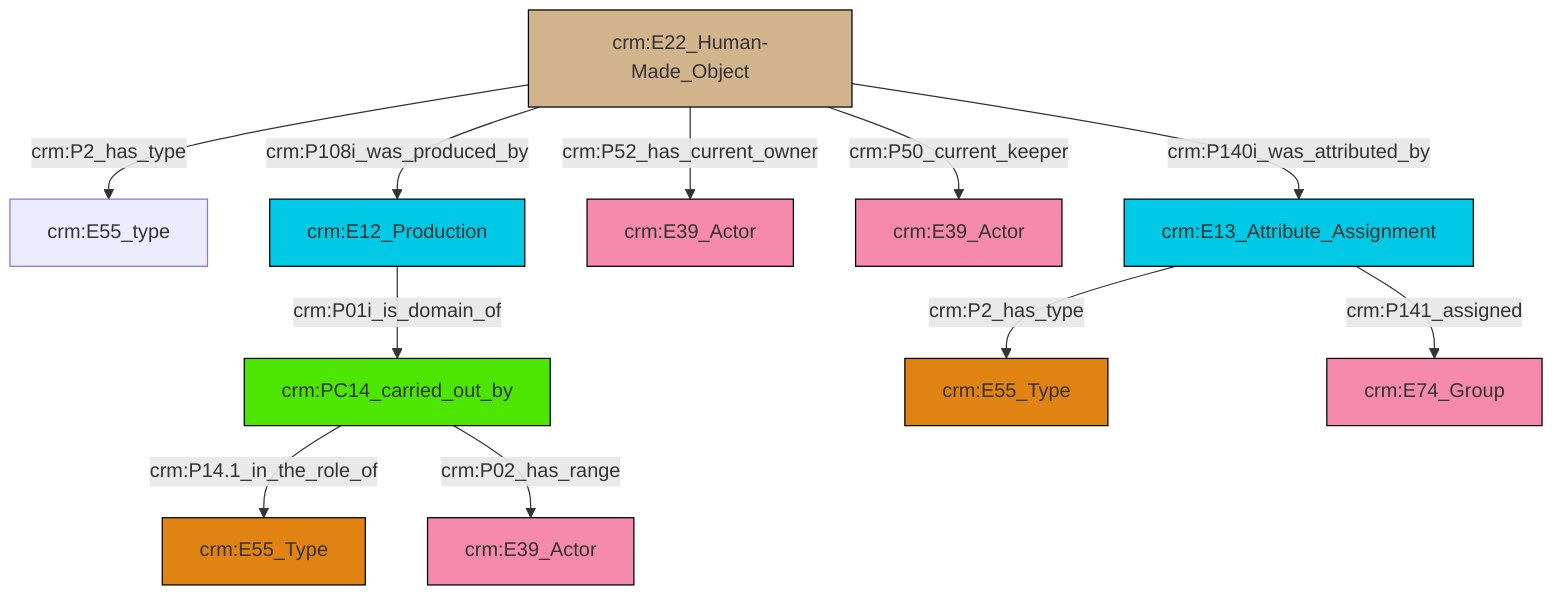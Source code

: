 graph TD
classDef Literal fill:#f2f2f2,stroke:#000000;
classDef CRM_Entity fill:#FFFFFF,stroke:#000000;
classDef Temporal_Entity fill:#00C9E6, stroke:#000000;
classDef Type fill:#E18312, stroke:#000000;
classDef Time-Span fill:#2C9C91, stroke:#000000;
classDef Appellation fill:#FFEB7F, stroke:#000000;
classDef Place fill:#008836, stroke:#000000;
classDef Persistent_Item fill:#B266B2, stroke:#000000;
classDef Conceptual_Object fill:#FFD700, stroke:#000000;
classDef Physical_Thing fill:#D2B48C, stroke:#000000;
classDef Actor fill:#f58aad, stroke:#000000;
classDef PC_Classes fill:#4ce600, stroke:#000000;
classDef Multi fill:#cccccc,stroke:#000000;

4["crm:E22_Human-Made_Object"]:::Physical_Thing -->|crm:P2_has_type| 5["crm:E55_type"]:::Default
10["crm:PC14_carried_out_by"]:::PC_Classes -->|crm:P14.1_in_the_role_of| 11["crm:E55_Type"]:::Type
6["crm:E13_Attribute_Assignment"]:::Temporal_Entity -->|crm:P2_has_type| 12["crm:E55_Type"]:::Type
15["crm:E12_Production"]:::Temporal_Entity -->|crm:P01i_is_domain_of| 10["crm:PC14_carried_out_by"]:::PC_Classes
4["crm:E22_Human-Made_Object"]:::Physical_Thing -->|crm:P108i_was_produced_by| 15["crm:E12_Production"]:::Temporal_Entity
4["crm:E22_Human-Made_Object"]:::Physical_Thing -->|crm:P52_has_current_owner| 2["crm:E39_Actor"]:::Actor
4["crm:E22_Human-Made_Object"]:::Physical_Thing -->|crm:P50_current_keeper| 0["crm:E39_Actor"]:::Actor
10["crm:PC14_carried_out_by"]:::PC_Classes -->|crm:P02_has_range| 19["crm:E39_Actor"]:::Actor
6["crm:E13_Attribute_Assignment"]:::Temporal_Entity -->|crm:P141_assigned| 8["crm:E74_Group"]:::Actor
4["crm:E22_Human-Made_Object"]:::Physical_Thing -->|crm:P140i_was_attributed_by| 6["crm:E13_Attribute_Assignment"]:::Temporal_Entity